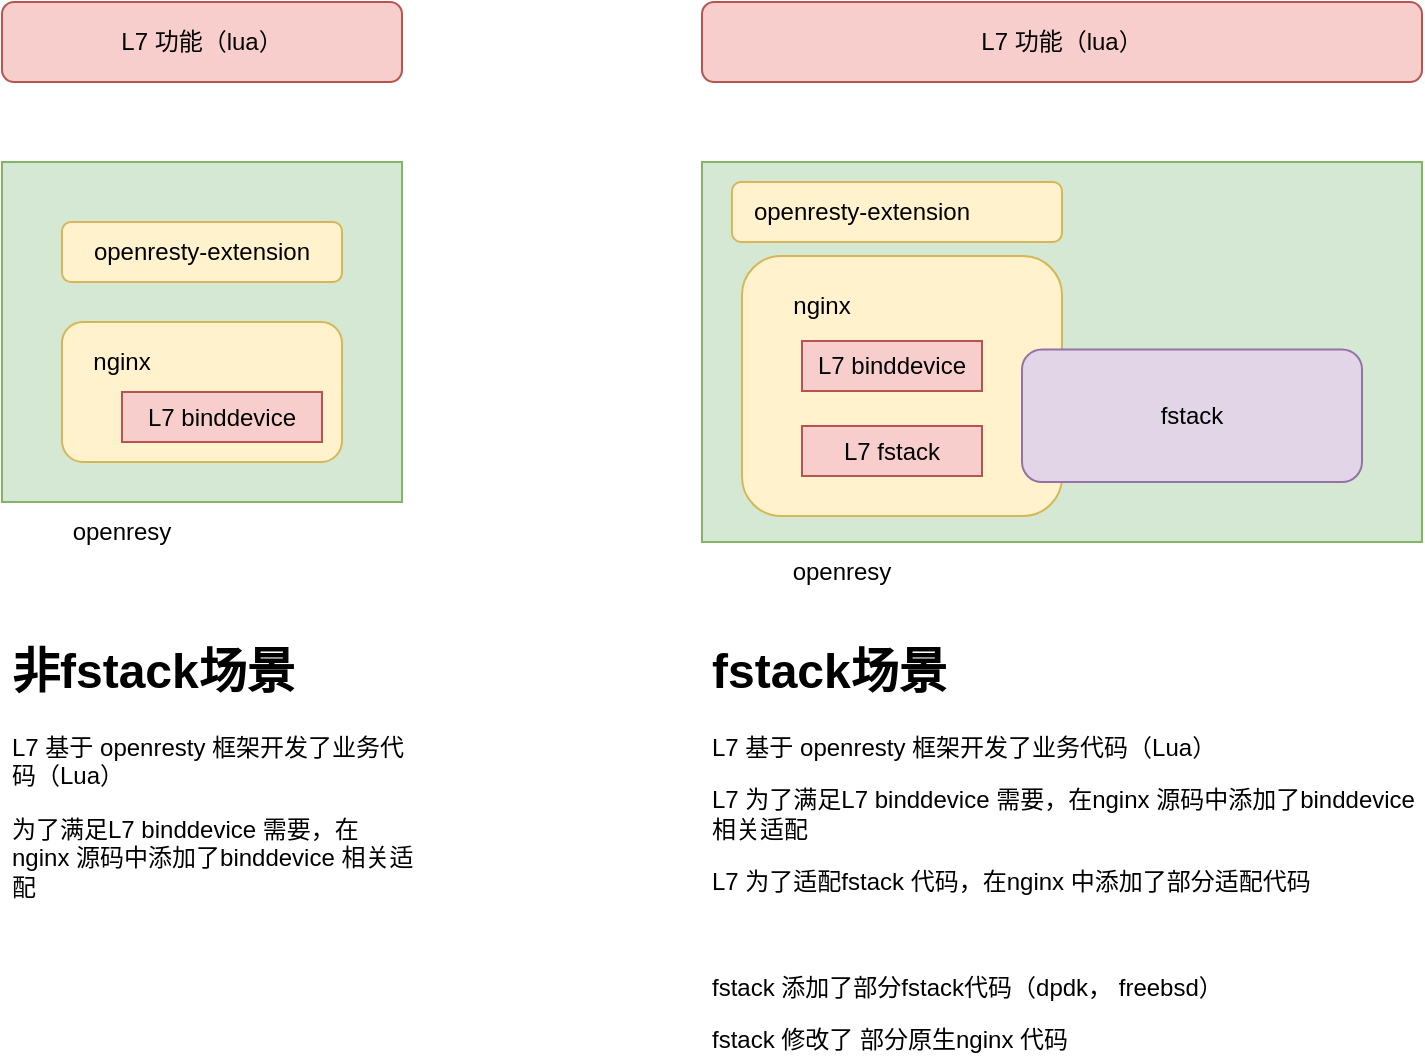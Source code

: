<mxfile version="21.2.9" type="github">
  <diagram name="Page-1" id="U93oYaD1mTJyKaFVqeIX">
    <mxGraphModel dx="1360" dy="804" grid="1" gridSize="10" guides="1" tooltips="1" connect="1" arrows="1" fold="1" page="1" pageScale="1" pageWidth="827" pageHeight="1169" math="0" shadow="0">
      <root>
        <mxCell id="0" />
        <mxCell id="1" parent="0" />
        <mxCell id="MfUFjLrfiDlcuWJcYQXm-10" value="" style="rounded=0;whiteSpace=wrap;html=1;fillColor=#d5e8d4;strokeColor=#82b366;" vertex="1" parent="1">
          <mxGeometry x="80" y="230" width="200" height="170" as="geometry" />
        </mxCell>
        <mxCell id="MfUFjLrfiDlcuWJcYQXm-2" value="" style="rounded=1;whiteSpace=wrap;html=1;fillColor=#fff2cc;strokeColor=#d6b656;" vertex="1" parent="1">
          <mxGeometry x="110" y="310" width="140" height="70" as="geometry" />
        </mxCell>
        <mxCell id="MfUFjLrfiDlcuWJcYQXm-5" value="L7 功能（lua）" style="rounded=1;whiteSpace=wrap;html=1;fillColor=#f8cecc;strokeColor=#b85450;" vertex="1" parent="1">
          <mxGeometry x="80" y="150" width="200" height="40" as="geometry" />
        </mxCell>
        <mxCell id="MfUFjLrfiDlcuWJcYQXm-8" value="openresty-extension" style="rounded=1;whiteSpace=wrap;html=1;fillColor=#fff2cc;strokeColor=#d6b656;" vertex="1" parent="1">
          <mxGeometry x="110" y="260" width="140" height="30" as="geometry" />
        </mxCell>
        <mxCell id="MfUFjLrfiDlcuWJcYQXm-11" value="openresy" style="text;html=1;strokeColor=none;fillColor=none;align=center;verticalAlign=middle;whiteSpace=wrap;rounded=0;" vertex="1" parent="1">
          <mxGeometry x="110" y="400" width="60" height="30" as="geometry" />
        </mxCell>
        <mxCell id="MfUFjLrfiDlcuWJcYQXm-12" value="" style="rounded=0;whiteSpace=wrap;html=1;fillColor=#d5e8d4;strokeColor=#82b366;" vertex="1" parent="1">
          <mxGeometry x="430" y="230" width="360" height="190" as="geometry" />
        </mxCell>
        <mxCell id="MfUFjLrfiDlcuWJcYQXm-13" value="" style="rounded=1;whiteSpace=wrap;html=1;fillColor=#fff2cc;strokeColor=#d6b656;" vertex="1" parent="1">
          <mxGeometry x="450" y="277" width="160" height="130" as="geometry" />
        </mxCell>
        <mxCell id="MfUFjLrfiDlcuWJcYQXm-14" value="L7 功能（lua）" style="rounded=1;whiteSpace=wrap;html=1;fillColor=#f8cecc;strokeColor=#b85450;" vertex="1" parent="1">
          <mxGeometry x="430" y="150" width="360" height="40" as="geometry" />
        </mxCell>
        <mxCell id="MfUFjLrfiDlcuWJcYQXm-15" value="" style="rounded=1;whiteSpace=wrap;html=1;fillColor=#fff2cc;strokeColor=#d6b656;" vertex="1" parent="1">
          <mxGeometry x="445" y="240" width="165" height="30" as="geometry" />
        </mxCell>
        <mxCell id="MfUFjLrfiDlcuWJcYQXm-16" value="openresy" style="text;html=1;strokeColor=none;fillColor=none;align=center;verticalAlign=middle;whiteSpace=wrap;rounded=0;" vertex="1" parent="1">
          <mxGeometry x="470" y="420" width="60" height="30" as="geometry" />
        </mxCell>
        <mxCell id="MfUFjLrfiDlcuWJcYQXm-17" value="fstack" style="rounded=1;whiteSpace=wrap;html=1;fillColor=#e1d5e7;strokeColor=#9673a6;" vertex="1" parent="1">
          <mxGeometry x="590" y="323.75" width="170" height="66.25" as="geometry" />
        </mxCell>
        <mxCell id="MfUFjLrfiDlcuWJcYQXm-18" value="nginx" style="text;html=1;strokeColor=none;fillColor=none;align=center;verticalAlign=middle;whiteSpace=wrap;rounded=0;" vertex="1" parent="1">
          <mxGeometry x="460" y="287" width="60" height="30" as="geometry" />
        </mxCell>
        <mxCell id="MfUFjLrfiDlcuWJcYQXm-19" value="L7 binddevice" style="rounded=0;whiteSpace=wrap;html=1;fillColor=#f8cecc;strokeColor=#b85450;" vertex="1" parent="1">
          <mxGeometry x="480" y="319.5" width="90" height="25" as="geometry" />
        </mxCell>
        <mxCell id="MfUFjLrfiDlcuWJcYQXm-20" value="L7 binddevice" style="rounded=0;whiteSpace=wrap;html=1;fillColor=#f8cecc;strokeColor=#b85450;" vertex="1" parent="1">
          <mxGeometry x="140" y="345" width="100" height="25" as="geometry" />
        </mxCell>
        <mxCell id="MfUFjLrfiDlcuWJcYQXm-21" value="nginx" style="text;html=1;strokeColor=none;fillColor=none;align=center;verticalAlign=middle;whiteSpace=wrap;rounded=0;" vertex="1" parent="1">
          <mxGeometry x="110" y="315" width="60" height="30" as="geometry" />
        </mxCell>
        <mxCell id="MfUFjLrfiDlcuWJcYQXm-24" value="L7 fstack" style="rounded=0;whiteSpace=wrap;html=1;fillColor=#f8cecc;strokeColor=#b85450;" vertex="1" parent="1">
          <mxGeometry x="480" y="362" width="90" height="25" as="geometry" />
        </mxCell>
        <mxCell id="MfUFjLrfiDlcuWJcYQXm-26" value="openresty-extension" style="text;html=1;strokeColor=none;fillColor=none;align=center;verticalAlign=middle;whiteSpace=wrap;rounded=0;" vertex="1" parent="1">
          <mxGeometry x="445" y="240" width="130" height="30" as="geometry" />
        </mxCell>
        <mxCell id="MfUFjLrfiDlcuWJcYQXm-27" value="&lt;h1&gt;非fstack场景&lt;/h1&gt;&lt;p&gt;L7 基于 openresty 框架开发了业务代码（Lua）&lt;/p&gt;&lt;p&gt;为了满足L7 binddevice 需要，在nginx 源码中添加了binddevice 相关适配&lt;/p&gt;" style="text;html=1;strokeColor=none;fillColor=none;spacing=5;spacingTop=-20;whiteSpace=wrap;overflow=hidden;rounded=0;" vertex="1" parent="1">
          <mxGeometry x="80" y="464.5" width="210" height="145.5" as="geometry" />
        </mxCell>
        <mxCell id="MfUFjLrfiDlcuWJcYQXm-28" value="&lt;h1&gt;fstack场景&lt;/h1&gt;&lt;p&gt;L7 基于 openresty 框架开发了业务代码（Lua）&lt;/p&gt;&lt;p&gt;L7 为了满足L7 binddevice 需要，在nginx 源码中添加了binddevice 相关适配&lt;/p&gt;&lt;p&gt;L7 为了适配fstack 代码，在nginx 中添加了部分适配代码&lt;/p&gt;&lt;p&gt;&lt;br&gt;&lt;/p&gt;&lt;p&gt;fstack 添加了部分fstack代码（dpdk， freebsd）&lt;/p&gt;&lt;p&gt;fstack 修改了 部分原生nginx 代码&lt;/p&gt;" style="text;html=1;strokeColor=none;fillColor=none;spacing=5;spacingTop=-20;whiteSpace=wrap;overflow=hidden;rounded=0;" vertex="1" parent="1">
          <mxGeometry x="430" y="464.5" width="360" height="215.5" as="geometry" />
        </mxCell>
      </root>
    </mxGraphModel>
  </diagram>
</mxfile>
